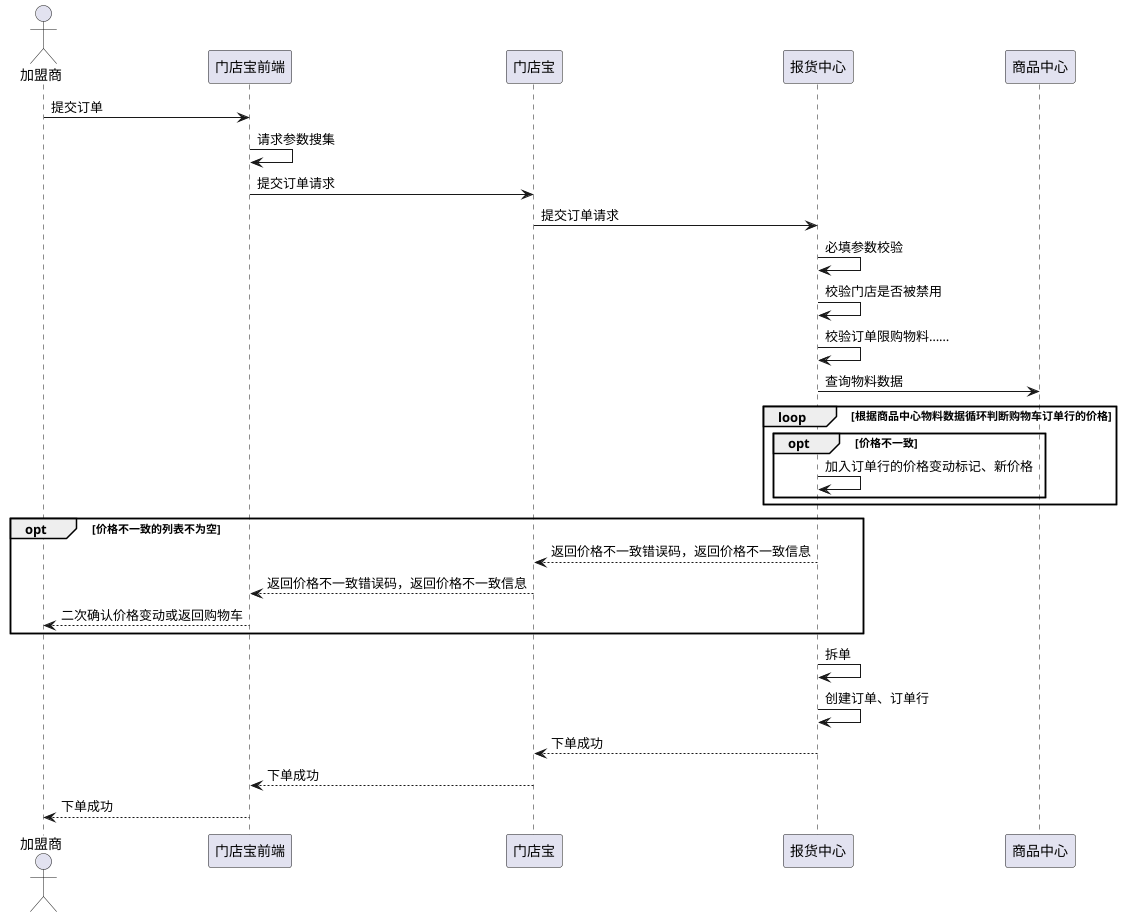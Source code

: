 @startuml
actor 加盟商
加盟商 -> 门店宝前端: 提交订单
门店宝前端 -> 门店宝前端: 请求参数搜集
门店宝前端 -> 门店宝: 提交订单请求
门店宝 -> 报货中心: 提交订单请求
报货中心 -> 报货中心: 必填参数校验
报货中心 -> 报货中心: 校验门店是否被禁用
报货中心 -> 报货中心: 校验订单限购物料……
报货中心 -> 商品中心: 查询物料数据
loop 根据商品中心物料数据循环判断购物车订单行的价格
opt 价格不一致
报货中心 -> 报货中心: 加入订单行的价格变动标记、新价格
end
end
opt 价格不一致的列表不为空
报货中心 --> 门店宝: 返回价格不一致错误码，返回价格不一致信息
门店宝 --> 门店宝前端: 返回价格不一致错误码，返回价格不一致信息
门店宝前端 --> 加盟商: 二次确认价格变动或返回购物车
end
报货中心 -> 报货中心: 拆单
报货中心 -> 报货中心: 创建订单、订单行
报货中心 --> 门店宝: 下单成功
门店宝 --> 门店宝前端: 下单成功
门店宝前端 --> 加盟商: 下单成功
@enduml